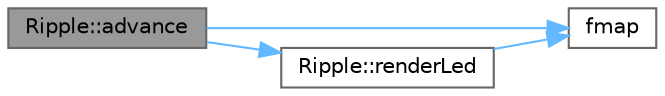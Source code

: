 digraph "Ripple::advance"
{
 // LATEX_PDF_SIZE
  bgcolor="transparent";
  edge [fontname=Helvetica,fontsize=10,labelfontname=Helvetica,labelfontsize=10];
  node [fontname=Helvetica,fontsize=10,shape=box,height=0.2,width=0.4];
  rankdir="LR";
  Node1 [id="Node000001",label="Ripple::advance",height=0.2,width=0.4,color="gray40", fillcolor="grey60", style="filled", fontcolor="black",tooltip=" "];
  Node1 -> Node2 [id="edge1_Node000001_Node000002",color="steelblue1",style="solid",tooltip=" "];
  Node2 [id="Node000002",label="fmap",height=0.2,width=0.4,color="grey40", fillcolor="white", style="filled",URL="$de/de3/ripple_8h.html#ae191e193234145f67a5acafe9cd7b6b3",tooltip=" "];
  Node1 -> Node3 [id="edge2_Node000001_Node000003",color="steelblue1",style="solid",tooltip=" "];
  Node3 [id="Node000003",label="Ripple::renderLed",height=0.2,width=0.4,color="grey40", fillcolor="white", style="filled",URL="$d1/d85/class_ripple.html#a241c31312a2b5491e220567f551bfe02",tooltip=" "];
  Node3 -> Node2 [id="edge3_Node000003_Node000002",color="steelblue1",style="solid",tooltip=" "];
}
